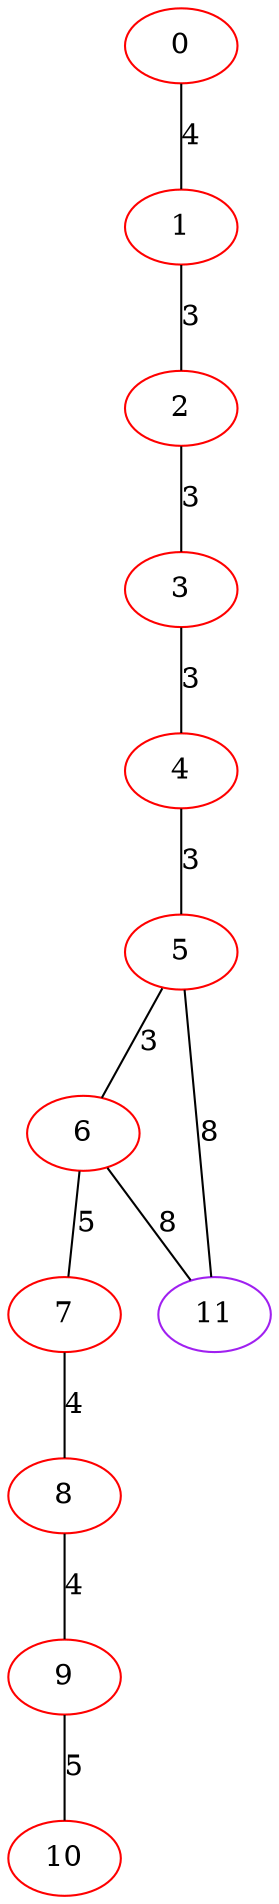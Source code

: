 graph "" {
0 [color=red, weight=1];
1 [color=red, weight=1];
2 [color=red, weight=1];
3 [color=red, weight=1];
4 [color=red, weight=1];
5 [color=red, weight=1];
6 [color=red, weight=1];
7 [color=red, weight=1];
8 [color=red, weight=1];
9 [color=red, weight=1];
10 [color=red, weight=1];
11 [color=purple, weight=4];
0 -- 1  [key=0, label=4];
1 -- 2  [key=0, label=3];
2 -- 3  [key=0, label=3];
3 -- 4  [key=0, label=3];
4 -- 5  [key=0, label=3];
5 -- 11  [key=0, label=8];
5 -- 6  [key=0, label=3];
6 -- 11  [key=0, label=8];
6 -- 7  [key=0, label=5];
7 -- 8  [key=0, label=4];
8 -- 9  [key=0, label=4];
9 -- 10  [key=0, label=5];
}
